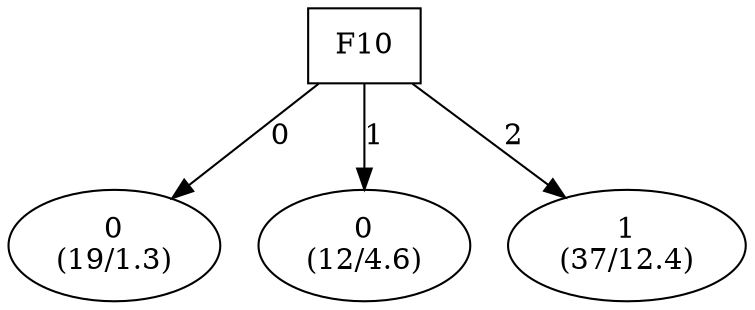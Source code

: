 digraph YaDT {
n0 [ shape=box, label="F10\n"]
n0 -> n1 [label="0"]
n1 [ shape=ellipse, label="0\n(19/1.3)"]
n0 -> n2 [label="1"]
n2 [ shape=ellipse, label="0\n(12/4.6)"]
n0 -> n3 [label="2"]
n3 [ shape=ellipse, label="1\n(37/12.4)"]
}

